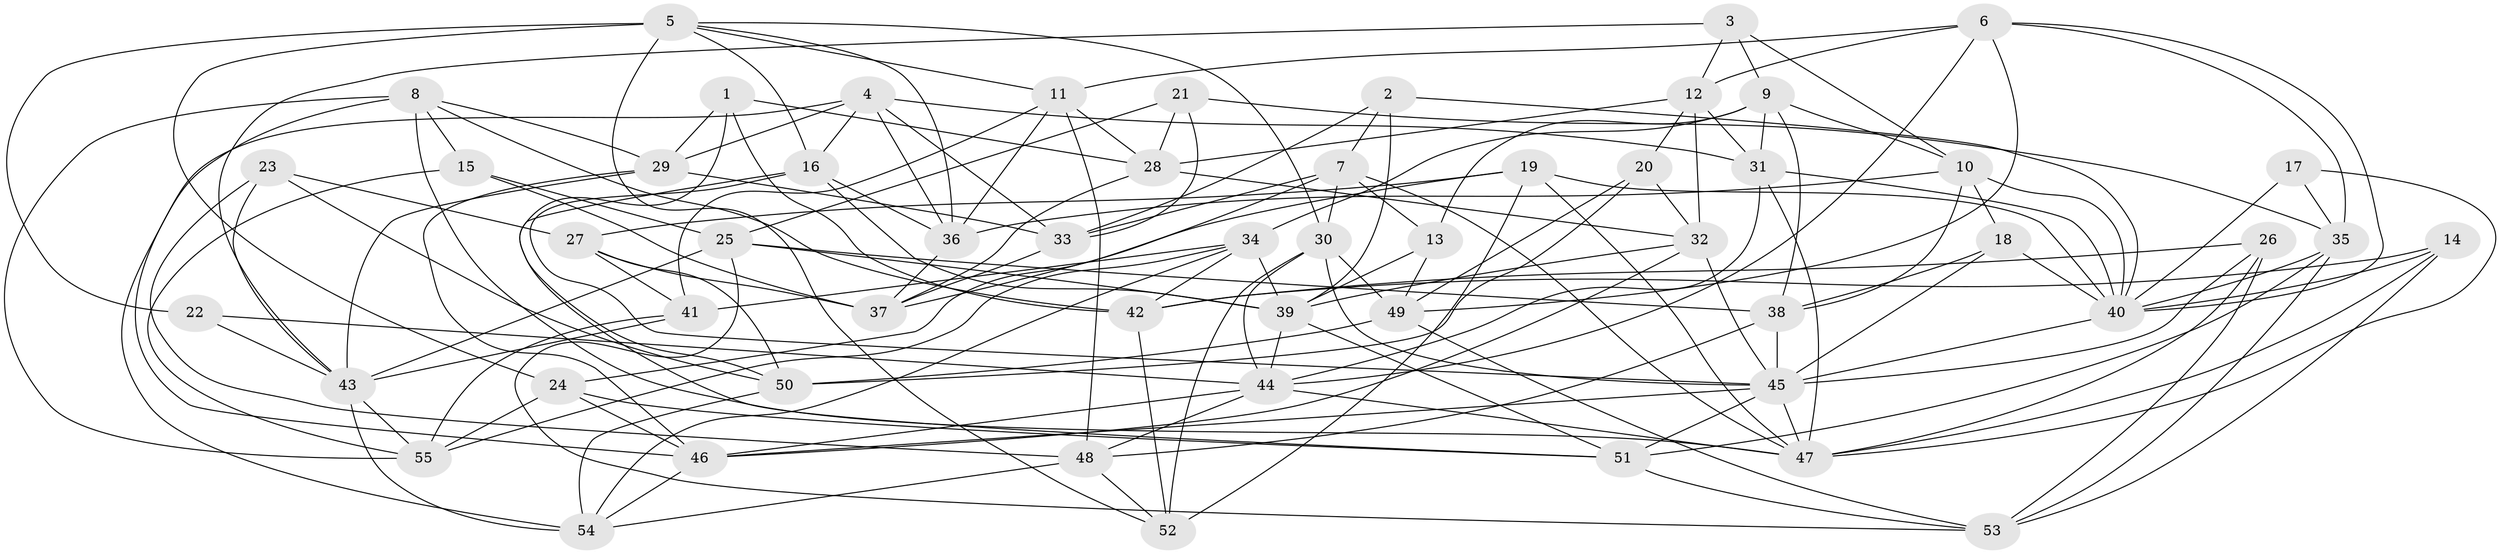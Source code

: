 // original degree distribution, {4: 1.0}
// Generated by graph-tools (version 1.1) at 2025/27/03/09/25 03:27:02]
// undirected, 55 vertices, 158 edges
graph export_dot {
graph [start="1"]
  node [color=gray90,style=filled];
  1;
  2;
  3;
  4;
  5;
  6;
  7;
  8;
  9;
  10;
  11;
  12;
  13;
  14;
  15;
  16;
  17;
  18;
  19;
  20;
  21;
  22;
  23;
  24;
  25;
  26;
  27;
  28;
  29;
  30;
  31;
  32;
  33;
  34;
  35;
  36;
  37;
  38;
  39;
  40;
  41;
  42;
  43;
  44;
  45;
  46;
  47;
  48;
  49;
  50;
  51;
  52;
  53;
  54;
  55;
  1 -- 28 [weight=1.0];
  1 -- 29 [weight=1.0];
  1 -- 42 [weight=1.0];
  1 -- 50 [weight=1.0];
  2 -- 7 [weight=1.0];
  2 -- 33 [weight=1.0];
  2 -- 39 [weight=1.0];
  2 -- 40 [weight=1.0];
  3 -- 9 [weight=1.0];
  3 -- 10 [weight=1.0];
  3 -- 12 [weight=1.0];
  3 -- 43 [weight=1.0];
  4 -- 16 [weight=1.0];
  4 -- 29 [weight=1.0];
  4 -- 31 [weight=1.0];
  4 -- 33 [weight=1.0];
  4 -- 36 [weight=1.0];
  4 -- 54 [weight=1.0];
  5 -- 11 [weight=1.0];
  5 -- 16 [weight=1.0];
  5 -- 22 [weight=2.0];
  5 -- 24 [weight=1.0];
  5 -- 30 [weight=1.0];
  5 -- 36 [weight=1.0];
  5 -- 52 [weight=1.0];
  6 -- 11 [weight=1.0];
  6 -- 12 [weight=1.0];
  6 -- 35 [weight=1.0];
  6 -- 40 [weight=1.0];
  6 -- 44 [weight=1.0];
  6 -- 49 [weight=1.0];
  7 -- 13 [weight=1.0];
  7 -- 24 [weight=1.0];
  7 -- 30 [weight=1.0];
  7 -- 33 [weight=1.0];
  7 -- 47 [weight=1.0];
  8 -- 15 [weight=1.0];
  8 -- 29 [weight=1.0];
  8 -- 42 [weight=1.0];
  8 -- 46 [weight=1.0];
  8 -- 47 [weight=1.0];
  8 -- 55 [weight=1.0];
  9 -- 10 [weight=1.0];
  9 -- 13 [weight=1.0];
  9 -- 31 [weight=1.0];
  9 -- 34 [weight=1.0];
  9 -- 38 [weight=1.0];
  10 -- 18 [weight=1.0];
  10 -- 36 [weight=1.0];
  10 -- 38 [weight=1.0];
  10 -- 40 [weight=1.0];
  11 -- 28 [weight=1.0];
  11 -- 36 [weight=1.0];
  11 -- 41 [weight=1.0];
  11 -- 48 [weight=1.0];
  12 -- 20 [weight=1.0];
  12 -- 28 [weight=1.0];
  12 -- 31 [weight=1.0];
  12 -- 32 [weight=1.0];
  13 -- 39 [weight=1.0];
  13 -- 49 [weight=1.0];
  14 -- 40 [weight=1.0];
  14 -- 42 [weight=1.0];
  14 -- 47 [weight=1.0];
  14 -- 53 [weight=1.0];
  15 -- 25 [weight=1.0];
  15 -- 37 [weight=1.0];
  15 -- 55 [weight=1.0];
  16 -- 36 [weight=1.0];
  16 -- 39 [weight=1.0];
  16 -- 45 [weight=1.0];
  16 -- 51 [weight=1.0];
  17 -- 35 [weight=1.0];
  17 -- 40 [weight=1.0];
  17 -- 47 [weight=2.0];
  18 -- 38 [weight=1.0];
  18 -- 40 [weight=1.0];
  18 -- 45 [weight=1.0];
  19 -- 27 [weight=1.0];
  19 -- 37 [weight=1.0];
  19 -- 40 [weight=1.0];
  19 -- 47 [weight=1.0];
  19 -- 52 [weight=2.0];
  20 -- 32 [weight=1.0];
  20 -- 49 [weight=1.0];
  20 -- 50 [weight=1.0];
  21 -- 25 [weight=1.0];
  21 -- 28 [weight=1.0];
  21 -- 33 [weight=1.0];
  21 -- 35 [weight=1.0];
  22 -- 43 [weight=1.0];
  22 -- 44 [weight=1.0];
  23 -- 27 [weight=1.0];
  23 -- 43 [weight=1.0];
  23 -- 48 [weight=1.0];
  23 -- 50 [weight=1.0];
  24 -- 46 [weight=2.0];
  24 -- 51 [weight=1.0];
  24 -- 55 [weight=1.0];
  25 -- 38 [weight=1.0];
  25 -- 39 [weight=1.0];
  25 -- 43 [weight=1.0];
  25 -- 53 [weight=1.0];
  26 -- 42 [weight=1.0];
  26 -- 45 [weight=1.0];
  26 -- 47 [weight=1.0];
  26 -- 53 [weight=1.0];
  27 -- 37 [weight=1.0];
  27 -- 41 [weight=2.0];
  27 -- 50 [weight=1.0];
  28 -- 32 [weight=1.0];
  28 -- 37 [weight=1.0];
  29 -- 33 [weight=1.0];
  29 -- 43 [weight=1.0];
  29 -- 46 [weight=1.0];
  30 -- 44 [weight=1.0];
  30 -- 45 [weight=1.0];
  30 -- 49 [weight=1.0];
  30 -- 52 [weight=1.0];
  31 -- 40 [weight=1.0];
  31 -- 44 [weight=1.0];
  31 -- 47 [weight=1.0];
  32 -- 39 [weight=1.0];
  32 -- 45 [weight=1.0];
  32 -- 46 [weight=1.0];
  33 -- 37 [weight=1.0];
  34 -- 39 [weight=1.0];
  34 -- 41 [weight=1.0];
  34 -- 42 [weight=1.0];
  34 -- 54 [weight=1.0];
  34 -- 55 [weight=1.0];
  35 -- 40 [weight=1.0];
  35 -- 51 [weight=1.0];
  35 -- 53 [weight=1.0];
  36 -- 37 [weight=1.0];
  38 -- 45 [weight=1.0];
  38 -- 48 [weight=1.0];
  39 -- 44 [weight=1.0];
  39 -- 51 [weight=1.0];
  40 -- 45 [weight=1.0];
  41 -- 43 [weight=1.0];
  41 -- 55 [weight=1.0];
  42 -- 52 [weight=1.0];
  43 -- 54 [weight=1.0];
  43 -- 55 [weight=1.0];
  44 -- 46 [weight=1.0];
  44 -- 47 [weight=1.0];
  44 -- 48 [weight=1.0];
  45 -- 46 [weight=1.0];
  45 -- 47 [weight=1.0];
  45 -- 51 [weight=1.0];
  46 -- 54 [weight=1.0];
  48 -- 52 [weight=1.0];
  48 -- 54 [weight=1.0];
  49 -- 50 [weight=1.0];
  49 -- 53 [weight=1.0];
  50 -- 54 [weight=1.0];
  51 -- 53 [weight=1.0];
}
